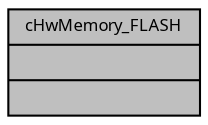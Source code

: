 digraph "cHwMemory_FLASH"
{
  edge [fontname="Sans",fontsize="8",labelfontname="Sans",labelfontsize="8"];
  node [fontname="Sans",fontsize="8",shape=record];
  Node1 [label="{cHwMemory_FLASH\n||}",height=0.2,width=0.4,color="black", fillcolor="grey75", style="filled", fontcolor="black"];
}
